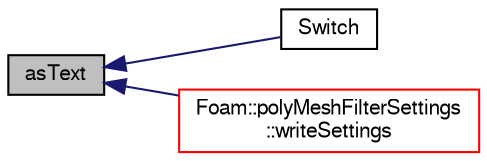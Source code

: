 digraph "asText"
{
  bgcolor="transparent";
  edge [fontname="FreeSans",fontsize="10",labelfontname="FreeSans",labelfontsize="10"];
  node [fontname="FreeSans",fontsize="10",shape=record];
  rankdir="LR";
  Node2071 [label="asText",height=0.2,width=0.4,color="black", fillcolor="grey75", style="filled", fontcolor="black"];
  Node2071 -> Node2072 [dir="back",color="midnightblue",fontsize="10",style="solid",fontname="FreeSans"];
  Node2072 [label="Switch",height=0.2,width=0.4,color="black",URL="$a27626.html#ae6eab8472522a842f0e9c256a98c045d",tooltip="Construct from integer values (treats integer as bool value) "];
  Node2071 -> Node2073 [dir="back",color="midnightblue",fontsize="10",style="solid",fontname="FreeSans"];
  Node2073 [label="Foam::polyMeshFilterSettings\l::writeSettings",height=0.2,width=0.4,color="red",URL="$a21602.html#a2a6219ff1676c3caa814d59e9aacedae",tooltip="Write the settings to a stream. "];
}
